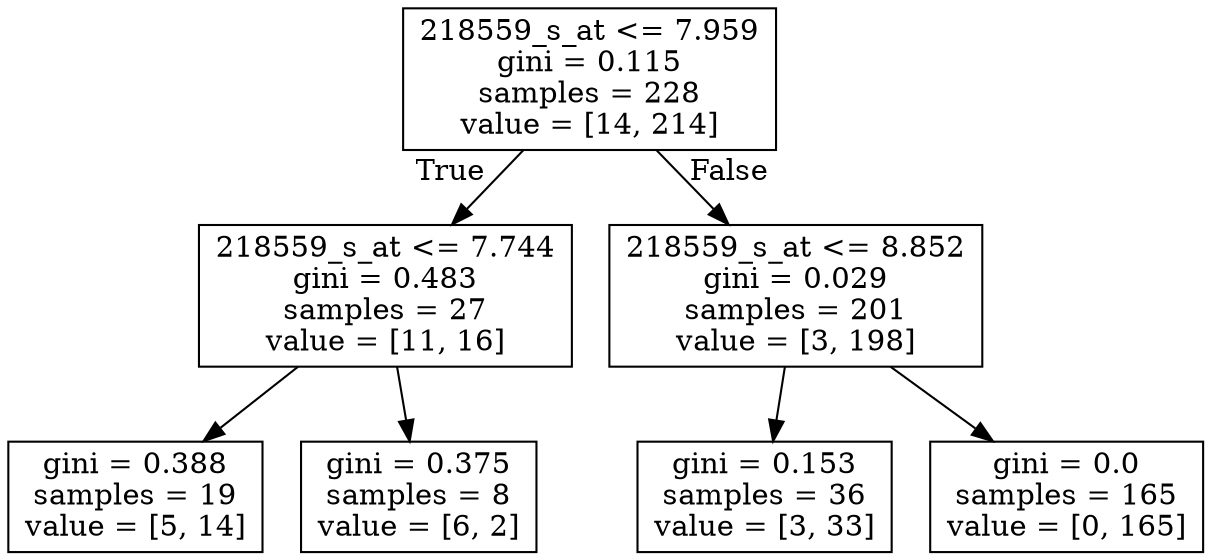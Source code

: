 digraph Tree {
node [shape=box] ;
0 [label="218559_s_at <= 7.959\ngini = 0.115\nsamples = 228\nvalue = [14, 214]"] ;
1 [label="218559_s_at <= 7.744\ngini = 0.483\nsamples = 27\nvalue = [11, 16]"] ;
0 -> 1 [labeldistance=2.5, labelangle=45, headlabel="True"] ;
2 [label="gini = 0.388\nsamples = 19\nvalue = [5, 14]"] ;
1 -> 2 ;
3 [label="gini = 0.375\nsamples = 8\nvalue = [6, 2]"] ;
1 -> 3 ;
4 [label="218559_s_at <= 8.852\ngini = 0.029\nsamples = 201\nvalue = [3, 198]"] ;
0 -> 4 [labeldistance=2.5, labelangle=-45, headlabel="False"] ;
5 [label="gini = 0.153\nsamples = 36\nvalue = [3, 33]"] ;
4 -> 5 ;
6 [label="gini = 0.0\nsamples = 165\nvalue = [0, 165]"] ;
4 -> 6 ;
}